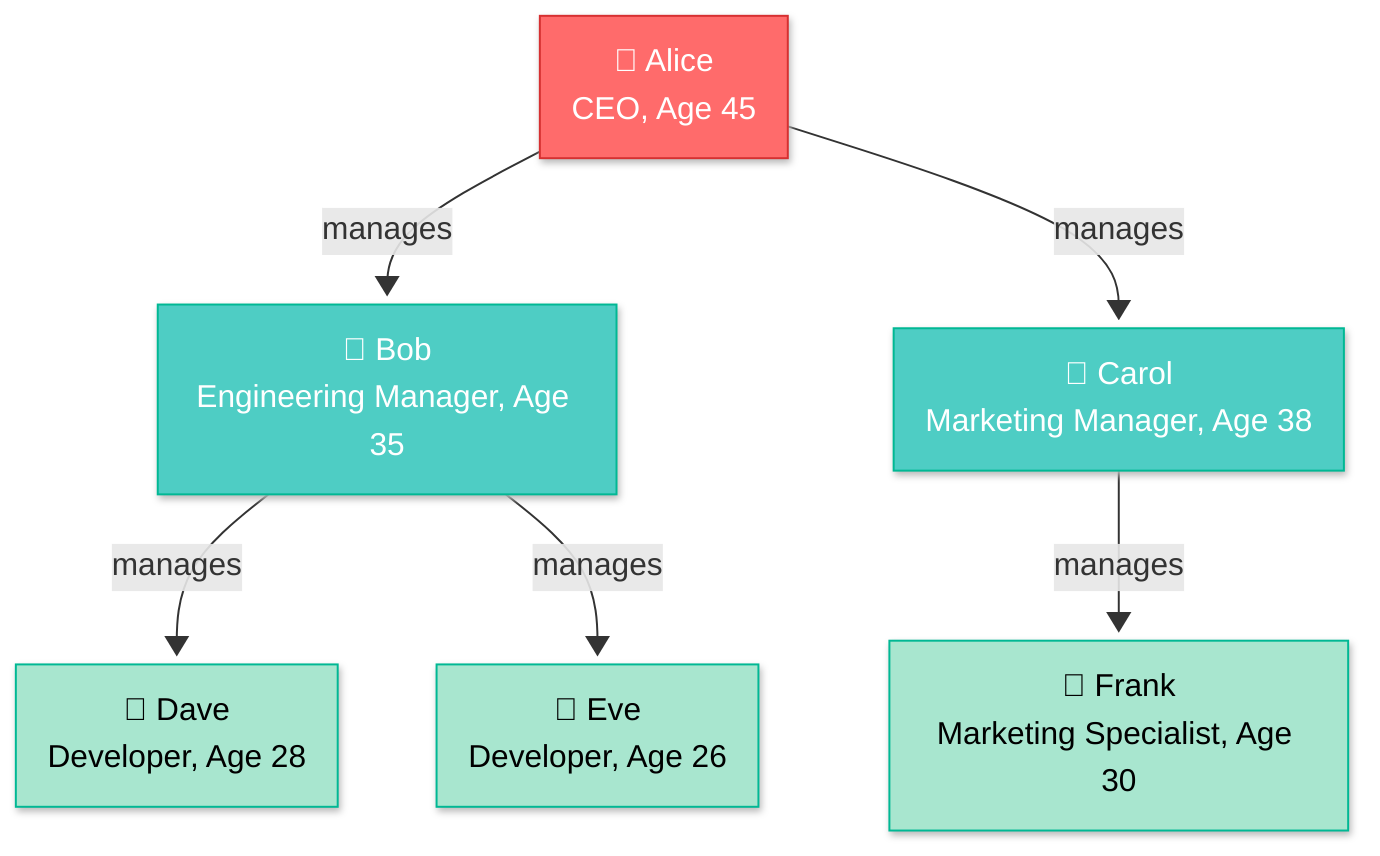 ---
config:
  look: neo
  theme: default
---
graph TD
    Alice[👤 Alice<br/>CEO, Age 45]
    Bob[👤 Bob<br/>Engineering Manager, Age 35] 
    Carol[👤 Carol<br/>Marketing Manager, Age 38]
    Dave[👤 Dave<br/>Developer, Age 28]
    Eve[👤 Eve<br/>Developer, Age 26]
    Frank[👤 Frank<br/>Marketing Specialist, Age 30]

    Alice -->|manages| Bob
    Alice -->|manages| Carol
    Bob -->|manages| Dave
    Bob -->|manages| Eve
    Carol -->|manages| Frank

    style Alice fill:#ff6b6b,stroke:#d63031,color:#fff
    style Bob fill:#4ecdc4,stroke:#00b894,color:#fff
    style Carol fill:#4ecdc4,stroke:#00b894,color:#fff
    style Dave fill:#a8e6cf,stroke:#00b894,color:#000
    style Eve fill:#a8e6cf,stroke:#00b894,color:#000
    style Frank fill:#a8e6cf,stroke:#00b894,color:#000